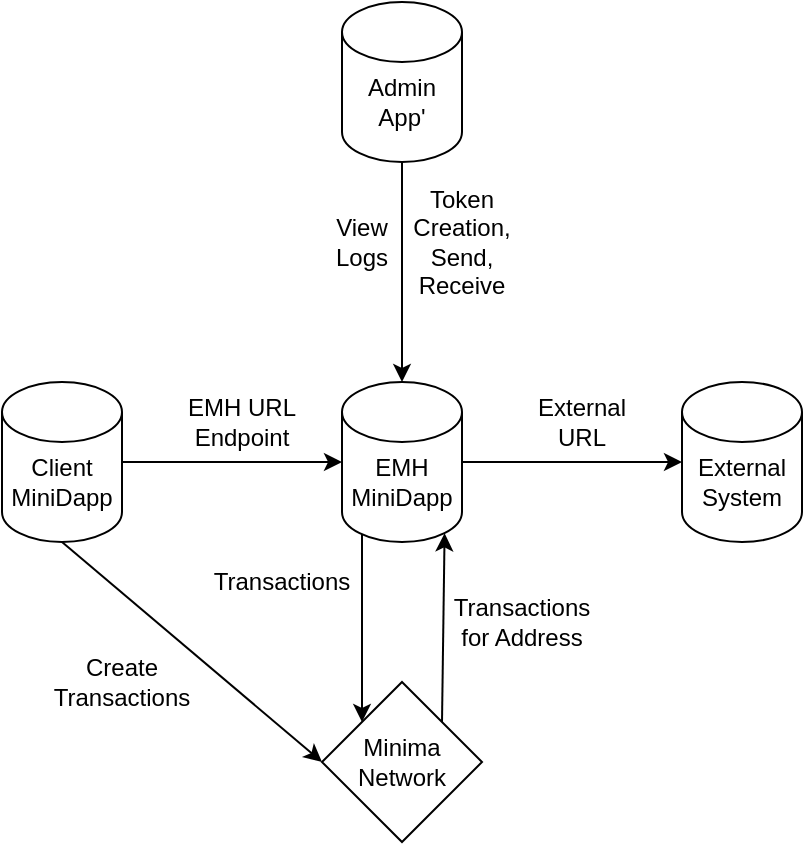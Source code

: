 <mxfile version="14.5.8" type="device"><diagram id="Z3VaZsRQW0Jec-VU7ij8" name="Page-1"><mxGraphModel dx="945" dy="532" grid="1" gridSize="10" guides="1" tooltips="1" connect="1" arrows="1" fold="1" page="1" pageScale="1" pageWidth="850" pageHeight="1100" math="0" shadow="0"><root><mxCell id="0"/><mxCell id="1" parent="0"/><mxCell id="Ep4B8oZ67g7C4XhVhwy6-1" value="" style="shape=cylinder3;whiteSpace=wrap;html=1;boundedLbl=1;backgroundOutline=1;size=15;" vertex="1" parent="1"><mxGeometry x="330" y="260" width="60" height="80" as="geometry"/></mxCell><mxCell id="Ep4B8oZ67g7C4XhVhwy6-4" value="" style="shape=cylinder3;whiteSpace=wrap;html=1;boundedLbl=1;backgroundOutline=1;size=15;" vertex="1" parent="1"><mxGeometry x="160" y="260" width="60" height="80" as="geometry"/></mxCell><mxCell id="Ep4B8oZ67g7C4XhVhwy6-5" value="EMH&lt;br&gt;MiniDapp" style="text;html=1;strokeColor=none;fillColor=none;align=center;verticalAlign=middle;whiteSpace=wrap;rounded=0;" vertex="1" parent="1"><mxGeometry x="340" y="300" width="40" height="20" as="geometry"/></mxCell><mxCell id="Ep4B8oZ67g7C4XhVhwy6-8" value="Client&lt;br&gt;MiniDapp" style="text;html=1;strokeColor=none;fillColor=none;align=center;verticalAlign=middle;whiteSpace=wrap;rounded=0;" vertex="1" parent="1"><mxGeometry x="170" y="300" width="40" height="20" as="geometry"/></mxCell><mxCell id="Ep4B8oZ67g7C4XhVhwy6-11" value="Minima&lt;br&gt;Network" style="rhombus;whiteSpace=wrap;html=1;" vertex="1" parent="1"><mxGeometry x="320" y="410" width="80" height="80" as="geometry"/></mxCell><mxCell id="Ep4B8oZ67g7C4XhVhwy6-12" value="" style="endArrow=classic;html=1;exitX=1;exitY=0.5;exitDx=0;exitDy=0;exitPerimeter=0;entryX=0;entryY=0.5;entryDx=0;entryDy=0;entryPerimeter=0;" edge="1" parent="1" source="Ep4B8oZ67g7C4XhVhwy6-4" target="Ep4B8oZ67g7C4XhVhwy6-1"><mxGeometry width="50" height="50" relative="1" as="geometry"><mxPoint x="290" y="270" as="sourcePoint"/><mxPoint x="340" y="220" as="targetPoint"/></mxGeometry></mxCell><mxCell id="Ep4B8oZ67g7C4XhVhwy6-13" value="" style="endArrow=classic;html=1;exitX=0.5;exitY=1;exitDx=0;exitDy=0;exitPerimeter=0;entryX=0;entryY=0.5;entryDx=0;entryDy=0;" edge="1" parent="1" source="Ep4B8oZ67g7C4XhVhwy6-4" target="Ep4B8oZ67g7C4XhVhwy6-11"><mxGeometry width="50" height="50" relative="1" as="geometry"><mxPoint x="430" y="320" as="sourcePoint"/><mxPoint x="480" y="270" as="targetPoint"/></mxGeometry></mxCell><mxCell id="Ep4B8oZ67g7C4XhVhwy6-14" value="" style="endArrow=classic;html=1;exitX=1;exitY=0;exitDx=0;exitDy=0;entryX=0.855;entryY=1;entryDx=0;entryDy=-4.35;entryPerimeter=0;" edge="1" parent="1" source="Ep4B8oZ67g7C4XhVhwy6-11" target="Ep4B8oZ67g7C4XhVhwy6-1"><mxGeometry width="50" height="50" relative="1" as="geometry"><mxPoint x="430" y="320" as="sourcePoint"/><mxPoint x="381" y="336" as="targetPoint"/></mxGeometry></mxCell><mxCell id="Ep4B8oZ67g7C4XhVhwy6-15" value="EMH URL Endpoint" style="text;html=1;strokeColor=none;fillColor=none;align=center;verticalAlign=middle;whiteSpace=wrap;rounded=0;" vertex="1" parent="1"><mxGeometry x="240" y="270" width="80" height="20" as="geometry"/></mxCell><mxCell id="Ep4B8oZ67g7C4XhVhwy6-16" value="Transactions&lt;br&gt;for Address" style="text;html=1;strokeColor=none;fillColor=none;align=center;verticalAlign=middle;whiteSpace=wrap;rounded=0;" vertex="1" parent="1"><mxGeometry x="400" y="370" width="40" height="20" as="geometry"/></mxCell><mxCell id="Ep4B8oZ67g7C4XhVhwy6-17" value="" style="shape=cylinder3;whiteSpace=wrap;html=1;boundedLbl=1;backgroundOutline=1;size=15;" vertex="1" parent="1"><mxGeometry x="500" y="260" width="60" height="80" as="geometry"/></mxCell><mxCell id="Ep4B8oZ67g7C4XhVhwy6-18" value="External&lt;br&gt;URL" style="text;html=1;strokeColor=none;fillColor=none;align=center;verticalAlign=middle;whiteSpace=wrap;rounded=0;" vertex="1" parent="1"><mxGeometry x="420" y="270" width="60" height="20" as="geometry"/></mxCell><mxCell id="Ep4B8oZ67g7C4XhVhwy6-19" value="" style="endArrow=classic;html=1;exitX=1;exitY=0.5;exitDx=0;exitDy=0;exitPerimeter=0;entryX=0;entryY=0.5;entryDx=0;entryDy=0;entryPerimeter=0;" edge="1" parent="1" source="Ep4B8oZ67g7C4XhVhwy6-1" target="Ep4B8oZ67g7C4XhVhwy6-17"><mxGeometry width="50" height="50" relative="1" as="geometry"><mxPoint x="430" y="270" as="sourcePoint"/><mxPoint x="480" y="220" as="targetPoint"/></mxGeometry></mxCell><mxCell id="Ep4B8oZ67g7C4XhVhwy6-20" value="External&lt;br&gt;System" style="text;html=1;strokeColor=none;fillColor=none;align=center;verticalAlign=middle;whiteSpace=wrap;rounded=0;" vertex="1" parent="1"><mxGeometry x="510" y="300" width="40" height="20" as="geometry"/></mxCell><mxCell id="Ep4B8oZ67g7C4XhVhwy6-21" value="" style="shape=cylinder3;whiteSpace=wrap;html=1;boundedLbl=1;backgroundOutline=1;size=15;" vertex="1" parent="1"><mxGeometry x="330" y="70" width="60" height="80" as="geometry"/></mxCell><mxCell id="Ep4B8oZ67g7C4XhVhwy6-22" value="Admin&lt;br&gt;App'" style="text;html=1;strokeColor=none;fillColor=none;align=center;verticalAlign=middle;whiteSpace=wrap;rounded=0;" vertex="1" parent="1"><mxGeometry x="340" y="110" width="40" height="20" as="geometry"/></mxCell><mxCell id="Ep4B8oZ67g7C4XhVhwy6-31" value="" style="endArrow=classic;html=1;exitX=0.5;exitY=1;exitDx=0;exitDy=0;exitPerimeter=0;entryX=0.5;entryY=0;entryDx=0;entryDy=0;entryPerimeter=0;" edge="1" parent="1" source="Ep4B8oZ67g7C4XhVhwy6-21" target="Ep4B8oZ67g7C4XhVhwy6-1"><mxGeometry width="50" height="50" relative="1" as="geometry"><mxPoint x="430" y="260" as="sourcePoint"/><mxPoint x="480" y="210" as="targetPoint"/></mxGeometry></mxCell><mxCell id="Ep4B8oZ67g7C4XhVhwy6-32" value="Token&lt;br&gt;Creation,&lt;br&gt;Send,&lt;br&gt;Receive" style="text;html=1;strokeColor=none;fillColor=none;align=center;verticalAlign=middle;whiteSpace=wrap;rounded=0;" vertex="1" parent="1"><mxGeometry x="370" y="180" width="40" height="20" as="geometry"/></mxCell><mxCell id="Ep4B8oZ67g7C4XhVhwy6-33" value="View&lt;br&gt;Logs" style="text;html=1;strokeColor=none;fillColor=none;align=center;verticalAlign=middle;whiteSpace=wrap;rounded=0;" vertex="1" parent="1"><mxGeometry x="320" y="180" width="40" height="20" as="geometry"/></mxCell><mxCell id="Ep4B8oZ67g7C4XhVhwy6-34" value="Create&lt;br&gt;Transactions" style="text;html=1;strokeColor=none;fillColor=none;align=center;verticalAlign=middle;whiteSpace=wrap;rounded=0;" vertex="1" parent="1"><mxGeometry x="200" y="400" width="40" height="20" as="geometry"/></mxCell><mxCell id="Ep4B8oZ67g7C4XhVhwy6-35" value="" style="endArrow=classic;html=1;entryX=0;entryY=0;entryDx=0;entryDy=0;" edge="1" parent="1" target="Ep4B8oZ67g7C4XhVhwy6-11"><mxGeometry width="50" height="50" relative="1" as="geometry"><mxPoint x="340" y="336" as="sourcePoint"/><mxPoint x="480" y="210" as="targetPoint"/></mxGeometry></mxCell><mxCell id="Ep4B8oZ67g7C4XhVhwy6-36" value="Transactions" style="text;html=1;strokeColor=none;fillColor=none;align=center;verticalAlign=middle;whiteSpace=wrap;rounded=0;" vertex="1" parent="1"><mxGeometry x="280" y="350" width="40" height="20" as="geometry"/></mxCell></root></mxGraphModel></diagram></mxfile>